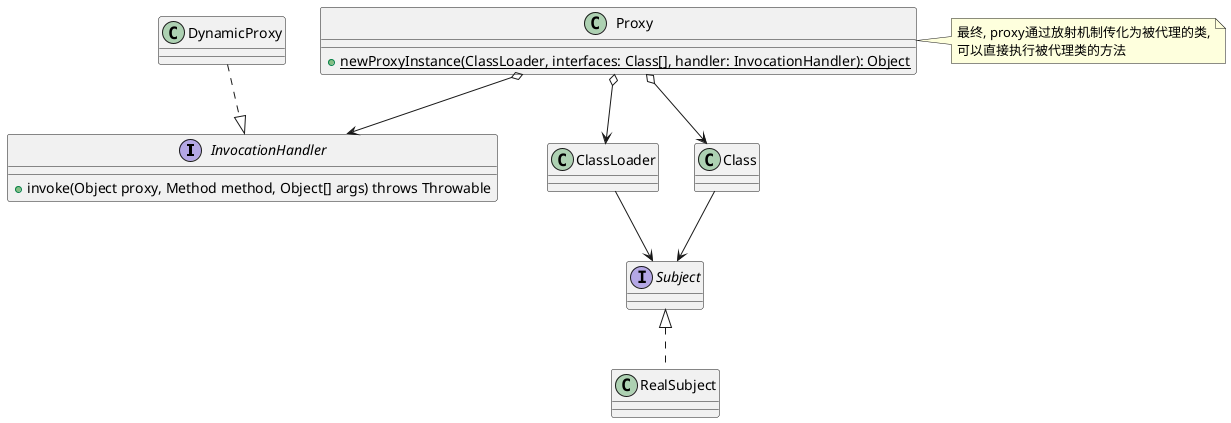 @startuml

interface InvocationHandler{
    + invoke(Object proxy, Method method, Object[] args) throws Throwable
}

class DynamicProxy

DynamicProxy ..|> InvocationHandler

interface Subject
class RealSubject

RealSubject .up.|> Subject

class Proxy{
    + {static}newProxyInstance(ClassLoader, interfaces: Class[], handler: InvocationHandler): Object
}
note right
最终, proxy通过放射机制传化为被代理的类,
可以直接执行被代理类的方法
endnote

Proxy o--> ClassLoader
Proxy o--> Class
Proxy o--> InvocationHandler

ClassLoader --> Subject
Class --> Subject


@enduml